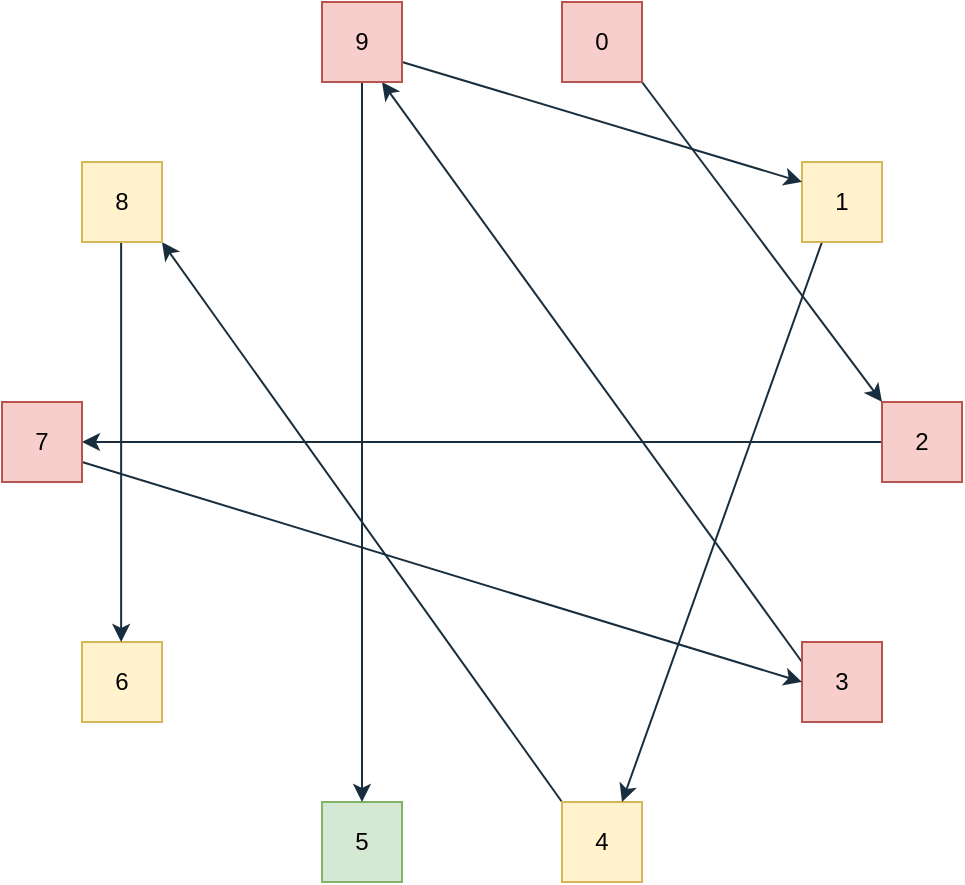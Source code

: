 <mxfile version="27.1.1">
  <diagram name="Seite-1" id="2WKH9NWDQTsre9WvFMTD">
    <mxGraphModel dx="654" dy="510" grid="1" gridSize="10" guides="1" tooltips="1" connect="1" arrows="1" fold="1" page="1" pageScale="1" pageWidth="560" pageHeight="520" math="0" shadow="0">
      <root>
        <mxCell id="0" />
        <mxCell id="1" parent="0" />
        <mxCell id="Se8F64zCyco_TB4vRZUZ-25" style="edgeStyle=none;shape=connector;rounded=0;orthogonalLoop=1;jettySize=auto;html=1;exitX=0;exitY=0.5;exitDx=0;exitDy=0;entryX=1;entryY=0.5;entryDx=0;entryDy=0;strokeColor=#182E3E;align=center;verticalAlign=middle;fontFamily=Helvetica;fontSize=11;fontColor=default;labelBackgroundColor=none;endArrow=classic;" parent="1" source="Se8F64zCyco_TB4vRZUZ-5" target="Se8F64zCyco_TB4vRZUZ-10" edge="1">
          <mxGeometry relative="1" as="geometry" />
        </mxCell>
        <mxCell id="Se8F64zCyco_TB4vRZUZ-5" value="2" style="rounded=0;whiteSpace=wrap;html=1;labelBackgroundColor=none;fillColor=#f8cecc;strokeColor=#b85450;" parent="1" vertex="1">
          <mxGeometry x="480" y="240" width="40" height="40" as="geometry" />
        </mxCell>
        <mxCell id="Se8F64zCyco_TB4vRZUZ-33" style="edgeStyle=none;shape=connector;rounded=0;orthogonalLoop=1;jettySize=auto;html=1;exitX=0;exitY=0.25;exitDx=0;exitDy=0;entryX=0.75;entryY=1;entryDx=0;entryDy=0;strokeColor=#182E3E;align=center;verticalAlign=middle;fontFamily=Helvetica;fontSize=11;fontColor=default;labelBackgroundColor=none;endArrow=classic;" parent="1" source="Se8F64zCyco_TB4vRZUZ-6" target="Se8F64zCyco_TB4vRZUZ-14" edge="1">
          <mxGeometry relative="1" as="geometry" />
        </mxCell>
        <mxCell id="Se8F64zCyco_TB4vRZUZ-6" value="3" style="rounded=0;whiteSpace=wrap;html=1;labelBackgroundColor=none;fillColor=#f8cecc;strokeColor=#b85450;" parent="1" vertex="1">
          <mxGeometry x="440" y="360" width="40" height="40" as="geometry" />
        </mxCell>
        <mxCell id="Se8F64zCyco_TB4vRZUZ-34" style="edgeStyle=none;shape=connector;rounded=0;orthogonalLoop=1;jettySize=auto;html=1;exitX=0;exitY=0;exitDx=0;exitDy=0;entryX=1;entryY=1;entryDx=0;entryDy=0;strokeColor=#182E3E;align=center;verticalAlign=middle;fontFamily=Helvetica;fontSize=11;fontColor=default;labelBackgroundColor=none;endArrow=classic;" parent="1" source="Se8F64zCyco_TB4vRZUZ-7" target="Se8F64zCyco_TB4vRZUZ-15" edge="1">
          <mxGeometry relative="1" as="geometry" />
        </mxCell>
        <mxCell id="Se8F64zCyco_TB4vRZUZ-7" value="4" style="rounded=0;whiteSpace=wrap;html=1;labelBackgroundColor=none;fillColor=#fff2cc;strokeColor=#d6b656;" parent="1" vertex="1">
          <mxGeometry x="320" y="440" width="40" height="40" as="geometry" />
        </mxCell>
        <mxCell id="Se8F64zCyco_TB4vRZUZ-8" value="5" style="rounded=0;whiteSpace=wrap;html=1;labelBackgroundColor=none;fillColor=#d5e8d4;strokeColor=#82b366;" parent="1" vertex="1">
          <mxGeometry x="200" y="440" width="40" height="40" as="geometry" />
        </mxCell>
        <mxCell id="Se8F64zCyco_TB4vRZUZ-9" value="6" style="rounded=0;whiteSpace=wrap;html=1;labelBackgroundColor=none;fillColor=#fff2cc;strokeColor=#d6b656;" parent="1" vertex="1">
          <mxGeometry x="80" y="360" width="40" height="40" as="geometry" />
        </mxCell>
        <mxCell id="Se8F64zCyco_TB4vRZUZ-44" style="edgeStyle=none;shape=connector;rounded=0;orthogonalLoop=1;jettySize=auto;html=1;exitX=1;exitY=0.75;exitDx=0;exitDy=0;entryX=0;entryY=0.5;entryDx=0;entryDy=0;strokeColor=#182E3E;align=center;verticalAlign=middle;fontFamily=Helvetica;fontSize=11;fontColor=default;labelBackgroundColor=none;endArrow=classic;" parent="1" edge="1">
          <mxGeometry relative="1" as="geometry">
            <mxPoint x="80.0" y="270.0" as="sourcePoint" />
            <mxPoint x="440" y="380.0" as="targetPoint" />
          </mxGeometry>
        </mxCell>
        <mxCell id="Se8F64zCyco_TB4vRZUZ-10" value="7" style="rounded=0;whiteSpace=wrap;html=1;labelBackgroundColor=none;fillColor=#f8cecc;strokeColor=#b85450;" parent="1" vertex="1">
          <mxGeometry x="40" y="240" width="40" height="40" as="geometry" />
        </mxCell>
        <mxCell id="Se8F64zCyco_TB4vRZUZ-22" style="edgeStyle=none;shape=connector;rounded=0;orthogonalLoop=1;jettySize=auto;html=1;exitX=0.25;exitY=1;exitDx=0;exitDy=0;entryX=0.75;entryY=0;entryDx=0;entryDy=0;strokeColor=#182E3E;align=center;verticalAlign=middle;fontFamily=Helvetica;fontSize=11;fontColor=default;labelBackgroundColor=none;endArrow=classic;" parent="1" source="Se8F64zCyco_TB4vRZUZ-12" target="Se8F64zCyco_TB4vRZUZ-7" edge="1">
          <mxGeometry relative="1" as="geometry" />
        </mxCell>
        <mxCell id="Se8F64zCyco_TB4vRZUZ-12" value="1" style="rounded=0;whiteSpace=wrap;html=1;labelBackgroundColor=none;fillColor=#fff2cc;strokeColor=#d6b656;" parent="1" vertex="1">
          <mxGeometry x="440" y="120" width="40" height="40" as="geometry" />
        </mxCell>
        <mxCell id="Se8F64zCyco_TB4vRZUZ-21" style="edgeStyle=none;shape=connector;rounded=0;orthogonalLoop=1;jettySize=auto;html=1;exitX=1;exitY=1;exitDx=0;exitDy=0;entryX=0;entryY=0;entryDx=0;entryDy=0;strokeColor=#182E3E;align=center;verticalAlign=middle;fontFamily=Helvetica;fontSize=11;fontColor=default;labelBackgroundColor=none;endArrow=classic;" parent="1" source="Se8F64zCyco_TB4vRZUZ-13" target="Se8F64zCyco_TB4vRZUZ-5" edge="1">
          <mxGeometry relative="1" as="geometry" />
        </mxCell>
        <mxCell id="Se8F64zCyco_TB4vRZUZ-13" value="&lt;div&gt;0&lt;/div&gt;" style="rounded=0;whiteSpace=wrap;html=1;labelBackgroundColor=none;fillColor=#f8cecc;strokeColor=#b85450;" parent="1" vertex="1">
          <mxGeometry x="320" y="40" width="40" height="40" as="geometry" />
        </mxCell>
        <mxCell id="Se8F64zCyco_TB4vRZUZ-50" style="edgeStyle=none;shape=connector;rounded=0;orthogonalLoop=1;jettySize=auto;html=1;exitX=1;exitY=0.75;exitDx=0;exitDy=0;entryX=0;entryY=0.25;entryDx=0;entryDy=0;strokeColor=#182E3E;align=center;verticalAlign=middle;fontFamily=Helvetica;fontSize=11;fontColor=default;labelBackgroundColor=none;endArrow=classic;" parent="1" edge="1">
          <mxGeometry relative="1" as="geometry">
            <mxPoint x="240" y="70" as="sourcePoint" />
            <mxPoint x="440" y="130" as="targetPoint" />
          </mxGeometry>
        </mxCell>
        <mxCell id="HM7j2U835ZkK7_EJ2bvT-2" style="edgeStyle=none;shape=connector;rounded=0;orthogonalLoop=1;jettySize=auto;html=1;exitX=0.5;exitY=1;exitDx=0;exitDy=0;entryX=0.5;entryY=0;entryDx=0;entryDy=0;strokeColor=#182E3E;align=center;verticalAlign=middle;fontFamily=Helvetica;fontSize=11;fontColor=default;labelBackgroundColor=none;endArrow=classic;" edge="1" parent="1" source="Se8F64zCyco_TB4vRZUZ-14" target="Se8F64zCyco_TB4vRZUZ-8">
          <mxGeometry relative="1" as="geometry" />
        </mxCell>
        <mxCell id="Se8F64zCyco_TB4vRZUZ-14" value="9" style="rounded=0;whiteSpace=wrap;html=1;labelBackgroundColor=none;fillColor=#f8cecc;strokeColor=#b85450;" parent="1" vertex="1">
          <mxGeometry x="200" y="40" width="40" height="40" as="geometry" />
        </mxCell>
        <mxCell id="Se8F64zCyco_TB4vRZUZ-46" style="edgeStyle=none;shape=connector;rounded=0;orthogonalLoop=1;jettySize=auto;html=1;exitX=0.5;exitY=1;exitDx=0;exitDy=0;entryX=0.5;entryY=0;entryDx=0;entryDy=0;strokeColor=#182E3E;align=center;verticalAlign=middle;fontFamily=Helvetica;fontSize=11;fontColor=default;labelBackgroundColor=none;endArrow=classic;" parent="1" edge="1">
          <mxGeometry relative="1" as="geometry">
            <mxPoint x="99.57" y="160" as="sourcePoint" />
            <mxPoint x="99.57" y="360" as="targetPoint" />
          </mxGeometry>
        </mxCell>
        <mxCell id="Se8F64zCyco_TB4vRZUZ-15" value="8" style="rounded=0;whiteSpace=wrap;html=1;labelBackgroundColor=none;fillColor=#fff2cc;strokeColor=#d6b656;" parent="1" vertex="1">
          <mxGeometry x="80" y="120" width="40" height="40" as="geometry" />
        </mxCell>
      </root>
    </mxGraphModel>
  </diagram>
</mxfile>
